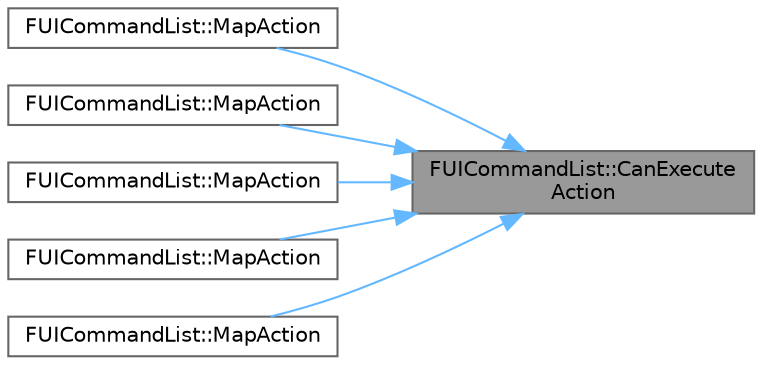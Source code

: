 digraph "FUICommandList::CanExecuteAction"
{
 // INTERACTIVE_SVG=YES
 // LATEX_PDF_SIZE
  bgcolor="transparent";
  edge [fontname=Helvetica,fontsize=10,labelfontname=Helvetica,labelfontsize=10];
  node [fontname=Helvetica,fontsize=10,shape=box,height=0.2,width=0.4];
  rankdir="RL";
  Node1 [id="Node000001",label="FUICommandList::CanExecute\lAction",height=0.2,width=0.4,color="gray40", fillcolor="grey60", style="filled", fontcolor="black",tooltip="Calls the CanExecuteAction associated with the provided command info to see if ExecuteAction can be c..."];
  Node1 -> Node2 [id="edge1_Node000001_Node000002",dir="back",color="steelblue1",style="solid",tooltip=" "];
  Node2 [id="Node000002",label="FUICommandList::MapAction",height=0.2,width=0.4,color="grey40", fillcolor="white", style="filled",URL="$dc/d1f/classFUICommandList.html#a1437fed3757a35e8e55fbe0f1b0ba5a9",tooltip="Maps a command info to a series of delegates that are executed by a multibox or mouse/keyboard input."];
  Node1 -> Node3 [id="edge2_Node000001_Node000003",dir="back",color="steelblue1",style="solid",tooltip=" "];
  Node3 [id="Node000003",label="FUICommandList::MapAction",height=0.2,width=0.4,color="grey40", fillcolor="white", style="filled",URL="$dc/d1f/classFUICommandList.html#af992ad41c0fcc2ee468bc6a2d2a57e60",tooltip="Maps a command info to a series of delegates that are executed by a multibox or mouse/keyboard input."];
  Node1 -> Node4 [id="edge3_Node000001_Node000004",dir="back",color="steelblue1",style="solid",tooltip=" "];
  Node4 [id="Node000004",label="FUICommandList::MapAction",height=0.2,width=0.4,color="grey40", fillcolor="white", style="filled",URL="$dc/d1f/classFUICommandList.html#a415a11efd0b1acb5fec54090346bd3ca",tooltip="Maps a command info to a series of delegates that are executed by a multibox or mouse/keyboard input."];
  Node1 -> Node5 [id="edge4_Node000001_Node000005",dir="back",color="steelblue1",style="solid",tooltip=" "];
  Node5 [id="Node000005",label="FUICommandList::MapAction",height=0.2,width=0.4,color="grey40", fillcolor="white", style="filled",URL="$dc/d1f/classFUICommandList.html#a5c76909fc9c444f1c0f32713c53a643d",tooltip="Maps a command info to a series of delegates that are executed by a multibox or mouse/keyboard input."];
  Node1 -> Node6 [id="edge5_Node000001_Node000006",dir="back",color="steelblue1",style="solid",tooltip=" "];
  Node6 [id="Node000006",label="FUICommandList::MapAction",height=0.2,width=0.4,color="grey40", fillcolor="white", style="filled",URL="$dc/d1f/classFUICommandList.html#a92a217a44d686aea33736baac7f10310",tooltip="Maps a command info to a series of delegates that are executed by a multibox or mouse/keyboard input."];
}
